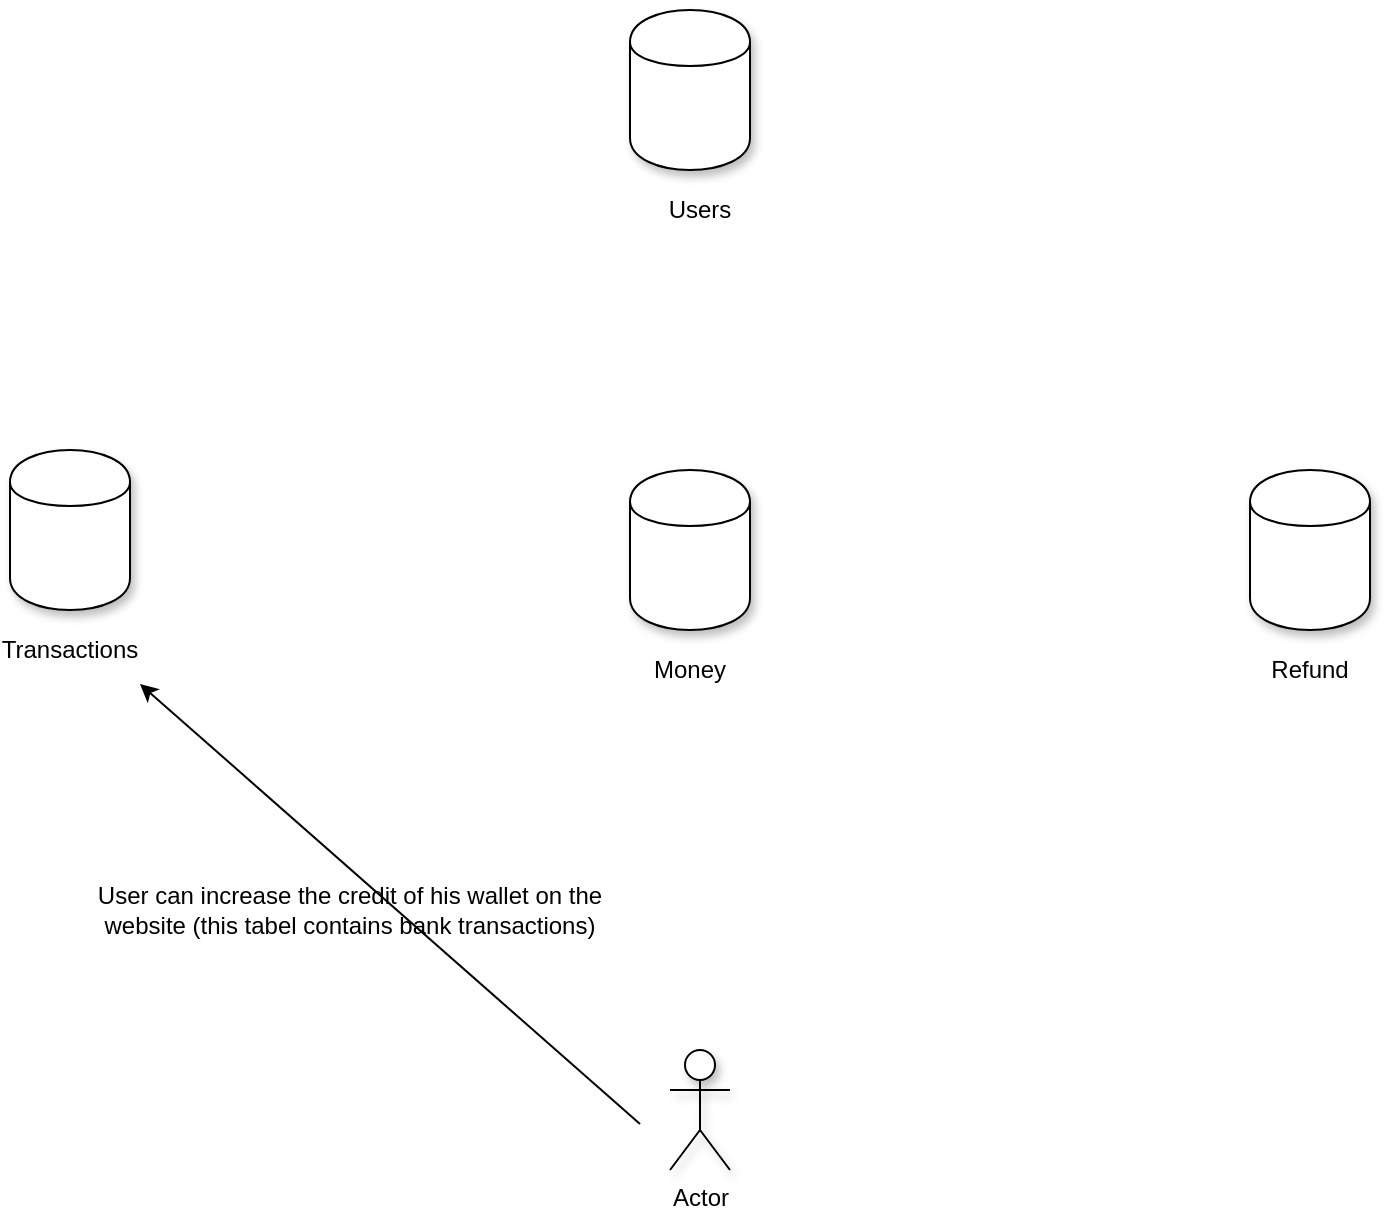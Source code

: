 <mxfile pages="1" version="11.2.3" type="github"><diagram id="Eotghu4HyiU499reiqjT" name="Page-1"><mxGraphModel dx="1422" dy="764" grid="1" gridSize="10" guides="1" tooltips="1" connect="1" arrows="1" fold="1" page="1" pageScale="1" pageWidth="850" pageHeight="1100" math="0" shadow="0"><root><mxCell id="0"/><mxCell id="1" parent="0"/><mxCell id="xizEguAC49Bg9z5vTg6O-1" value="Actor" style="shape=umlActor;verticalLabelPosition=bottom;labelBackgroundColor=#ffffff;verticalAlign=top;html=1;outlineConnect=0;labelPadding=-3;shadow=1;" vertex="1" parent="1"><mxGeometry x="440" y="600" width="30" height="60" as="geometry"/></mxCell><mxCell id="xizEguAC49Bg9z5vTg6O-6" value="" style="shape=cylinder;whiteSpace=wrap;html=1;boundedLbl=1;backgroundOutline=1;shadow=1;" vertex="1" parent="1"><mxGeometry x="110" y="300" width="60" height="80" as="geometry"/></mxCell><mxCell id="xizEguAC49Bg9z5vTg6O-7" value="Transactions" style="text;html=1;strokeColor=none;fillColor=none;align=center;verticalAlign=middle;whiteSpace=wrap;rounded=0;shadow=1;" vertex="1" parent="1"><mxGeometry x="120" y="390" width="40" height="20" as="geometry"/></mxCell><mxCell id="xizEguAC49Bg9z5vTg6O-8" value="" style="shape=cylinder;whiteSpace=wrap;html=1;boundedLbl=1;backgroundOutline=1;shadow=1;" vertex="1" parent="1"><mxGeometry x="420" y="310" width="60" height="80" as="geometry"/></mxCell><mxCell id="xizEguAC49Bg9z5vTg6O-9" value="Money" style="text;html=1;strokeColor=none;fillColor=none;align=center;verticalAlign=middle;whiteSpace=wrap;rounded=0;shadow=1;" vertex="1" parent="1"><mxGeometry x="430" y="400" width="40" height="20" as="geometry"/></mxCell><mxCell id="xizEguAC49Bg9z5vTg6O-10" value="" style="shape=cylinder;whiteSpace=wrap;html=1;boundedLbl=1;backgroundOutline=1;shadow=1;" vertex="1" parent="1"><mxGeometry x="730" y="310" width="60" height="80" as="geometry"/></mxCell><mxCell id="xizEguAC49Bg9z5vTg6O-11" value="Refund" style="text;html=1;strokeColor=none;fillColor=none;align=center;verticalAlign=middle;whiteSpace=wrap;rounded=0;shadow=1;" vertex="1" parent="1"><mxGeometry x="740" y="400" width="40" height="20" as="geometry"/></mxCell><mxCell id="xizEguAC49Bg9z5vTg6O-12" value="" style="shape=cylinder;whiteSpace=wrap;html=1;boundedLbl=1;backgroundOutline=1;shadow=1;" vertex="1" parent="1"><mxGeometry x="420" y="80" width="60" height="80" as="geometry"/></mxCell><mxCell id="xizEguAC49Bg9z5vTg6O-13" value="Users" style="text;html=1;strokeColor=none;fillColor=none;align=center;verticalAlign=middle;whiteSpace=wrap;rounded=0;shadow=1;" vertex="1" parent="1"><mxGeometry x="435" y="170" width="40" height="20" as="geometry"/></mxCell><mxCell id="xizEguAC49Bg9z5vTg6O-14" value="" style="endArrow=classic;html=1;" edge="1" parent="1"><mxGeometry width="50" height="50" relative="1" as="geometry"><mxPoint x="425" y="637" as="sourcePoint"/><mxPoint x="175" y="417" as="targetPoint"/></mxGeometry></mxCell><mxCell id="xizEguAC49Bg9z5vTg6O-15" value="User can increase the credit of his wallet on the website (this tabel contains bank transactions)" style="text;html=1;strokeColor=none;fillColor=none;align=center;verticalAlign=middle;whiteSpace=wrap;rounded=0;shadow=1;" vertex="1" parent="1"><mxGeometry x="140" y="520" width="280" height="20" as="geometry"/></mxCell></root></mxGraphModel></diagram></mxfile>